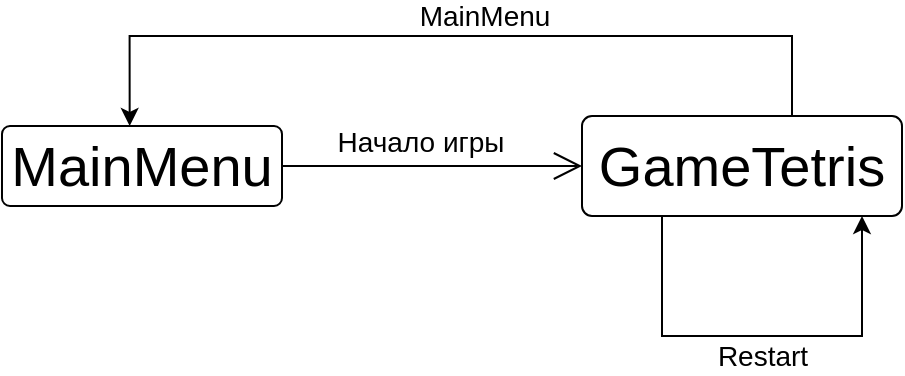 <mxfile version="21.7.5" type="device">
  <diagram name="Page-1" id="Y6yvDaJ-q81IfKdfXtnk">
    <mxGraphModel dx="1434" dy="836" grid="1" gridSize="10" guides="1" tooltips="1" connect="1" arrows="1" fold="1" page="1" pageScale="1" pageWidth="850" pageHeight="1100" math="0" shadow="0">
      <root>
        <mxCell id="0" />
        <mxCell id="1" parent="0" />
        <mxCell id="TgtHcTvRLpmeh33YHajM-1" value="&lt;font style=&quot;font-size: 28px;&quot;&gt;MainMenu&lt;/font&gt;" style="rounded=1;arcSize=10;whiteSpace=wrap;html=1;align=center;" vertex="1" parent="1">
          <mxGeometry x="190" y="305" width="140" height="40" as="geometry" />
        </mxCell>
        <mxCell id="TgtHcTvRLpmeh33YHajM-2" value="&lt;font style=&quot;font-size: 28px;&quot;&gt;GameTetris&lt;/font&gt;" style="rounded=1;arcSize=10;whiteSpace=wrap;html=1;align=center;" vertex="1" parent="1">
          <mxGeometry x="480" y="300" width="160" height="50" as="geometry" />
        </mxCell>
        <mxCell id="TgtHcTvRLpmeh33YHajM-3" value="" style="endArrow=open;endFill=1;endSize=12;html=1;rounded=0;exitX=1;exitY=0.5;exitDx=0;exitDy=0;" edge="1" parent="1" source="TgtHcTvRLpmeh33YHajM-1" target="TgtHcTvRLpmeh33YHajM-2">
          <mxGeometry width="160" relative="1" as="geometry">
            <mxPoint x="340" y="400" as="sourcePoint" />
            <mxPoint x="500" y="400" as="targetPoint" />
          </mxGeometry>
        </mxCell>
        <mxCell id="TgtHcTvRLpmeh33YHajM-4" value="&lt;font style=&quot;font-size: 14px;&quot;&gt;Начало игры&lt;/font&gt;" style="edgeLabel;html=1;align=center;verticalAlign=middle;resizable=0;points=[];" vertex="1" connectable="0" parent="TgtHcTvRLpmeh33YHajM-3">
          <mxGeometry x="0.267" y="1" relative="1" as="geometry">
            <mxPoint x="-26" y="-11" as="offset" />
          </mxGeometry>
        </mxCell>
        <mxCell id="TgtHcTvRLpmeh33YHajM-7" value="" style="endArrow=classic;html=1;rounded=0;exitX=0.25;exitY=1;exitDx=0;exitDy=0;edgeStyle=orthogonalEdgeStyle;" edge="1" parent="1" source="TgtHcTvRLpmeh33YHajM-2" target="TgtHcTvRLpmeh33YHajM-2">
          <mxGeometry relative="1" as="geometry">
            <mxPoint x="531.27" y="360" as="sourcePoint" />
            <mxPoint x="636.27" y="360" as="targetPoint" />
            <Array as="points">
              <mxPoint x="520" y="410" />
              <mxPoint x="620" y="410" />
            </Array>
          </mxGeometry>
        </mxCell>
        <mxCell id="TgtHcTvRLpmeh33YHajM-8" value="&lt;font style=&quot;font-size: 14px;&quot;&gt;Restart&lt;/font&gt;" style="edgeLabel;resizable=0;html=1;align=center;verticalAlign=middle;" connectable="0" vertex="1" parent="TgtHcTvRLpmeh33YHajM-7">
          <mxGeometry relative="1" as="geometry">
            <mxPoint y="10" as="offset" />
          </mxGeometry>
        </mxCell>
        <mxCell id="TgtHcTvRLpmeh33YHajM-11" value="" style="endArrow=classic;html=1;rounded=0;exitX=0.5;exitY=0;exitDx=0;exitDy=0;entryX=0.456;entryY=0;entryDx=0;entryDy=0;entryPerimeter=0;edgeStyle=orthogonalEdgeStyle;" edge="1" parent="1" source="TgtHcTvRLpmeh33YHajM-2" target="TgtHcTvRLpmeh33YHajM-1">
          <mxGeometry relative="1" as="geometry">
            <mxPoint x="370" y="400" as="sourcePoint" />
            <mxPoint x="470" y="400" as="targetPoint" />
            <Array as="points">
              <mxPoint x="585" y="260" />
              <mxPoint x="254" y="260" />
            </Array>
          </mxGeometry>
        </mxCell>
        <mxCell id="TgtHcTvRLpmeh33YHajM-12" value="&lt;font style=&quot;font-size: 14px;&quot;&gt;MainMenu&lt;/font&gt;" style="edgeLabel;resizable=0;html=1;align=center;verticalAlign=middle;" connectable="0" vertex="1" parent="TgtHcTvRLpmeh33YHajM-11">
          <mxGeometry relative="1" as="geometry">
            <mxPoint x="1" y="-10" as="offset" />
          </mxGeometry>
        </mxCell>
      </root>
    </mxGraphModel>
  </diagram>
</mxfile>
